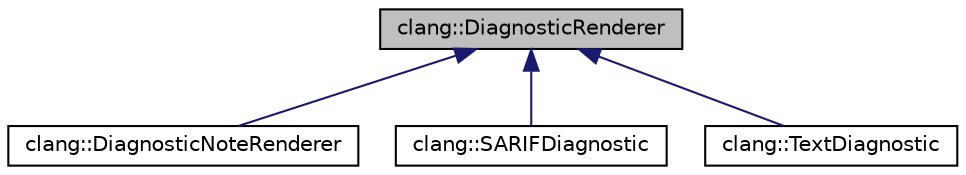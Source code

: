 digraph "clang::DiagnosticRenderer"
{
 // LATEX_PDF_SIZE
  bgcolor="transparent";
  edge [fontname="Helvetica",fontsize="10",labelfontname="Helvetica",labelfontsize="10"];
  node [fontname="Helvetica",fontsize="10",shape=record];
  Node1 [label="clang::DiagnosticRenderer",height=0.2,width=0.4,color="black", fillcolor="grey75", style="filled", fontcolor="black",tooltip="Class to encapsulate the logic for formatting a diagnostic message."];
  Node1 -> Node2 [dir="back",color="midnightblue",fontsize="10",style="solid",fontname="Helvetica"];
  Node2 [label="clang::DiagnosticNoteRenderer",height=0.2,width=0.4,color="black",URL="$classclang_1_1DiagnosticNoteRenderer.html",tooltip="Subclass of DiagnosticRender that turns all subdiagostics into explicit notes."];
  Node1 -> Node3 [dir="back",color="midnightblue",fontsize="10",style="solid",fontname="Helvetica"];
  Node3 [label="clang::SARIFDiagnostic",height=0.2,width=0.4,color="black",URL="$classclang_1_1SARIFDiagnostic.html",tooltip=" "];
  Node1 -> Node4 [dir="back",color="midnightblue",fontsize="10",style="solid",fontname="Helvetica"];
  Node4 [label="clang::TextDiagnostic",height=0.2,width=0.4,color="black",URL="$classclang_1_1TextDiagnostic.html",tooltip="Class to encapsulate the logic for formatting and printing a textual diagnostic message."];
}

